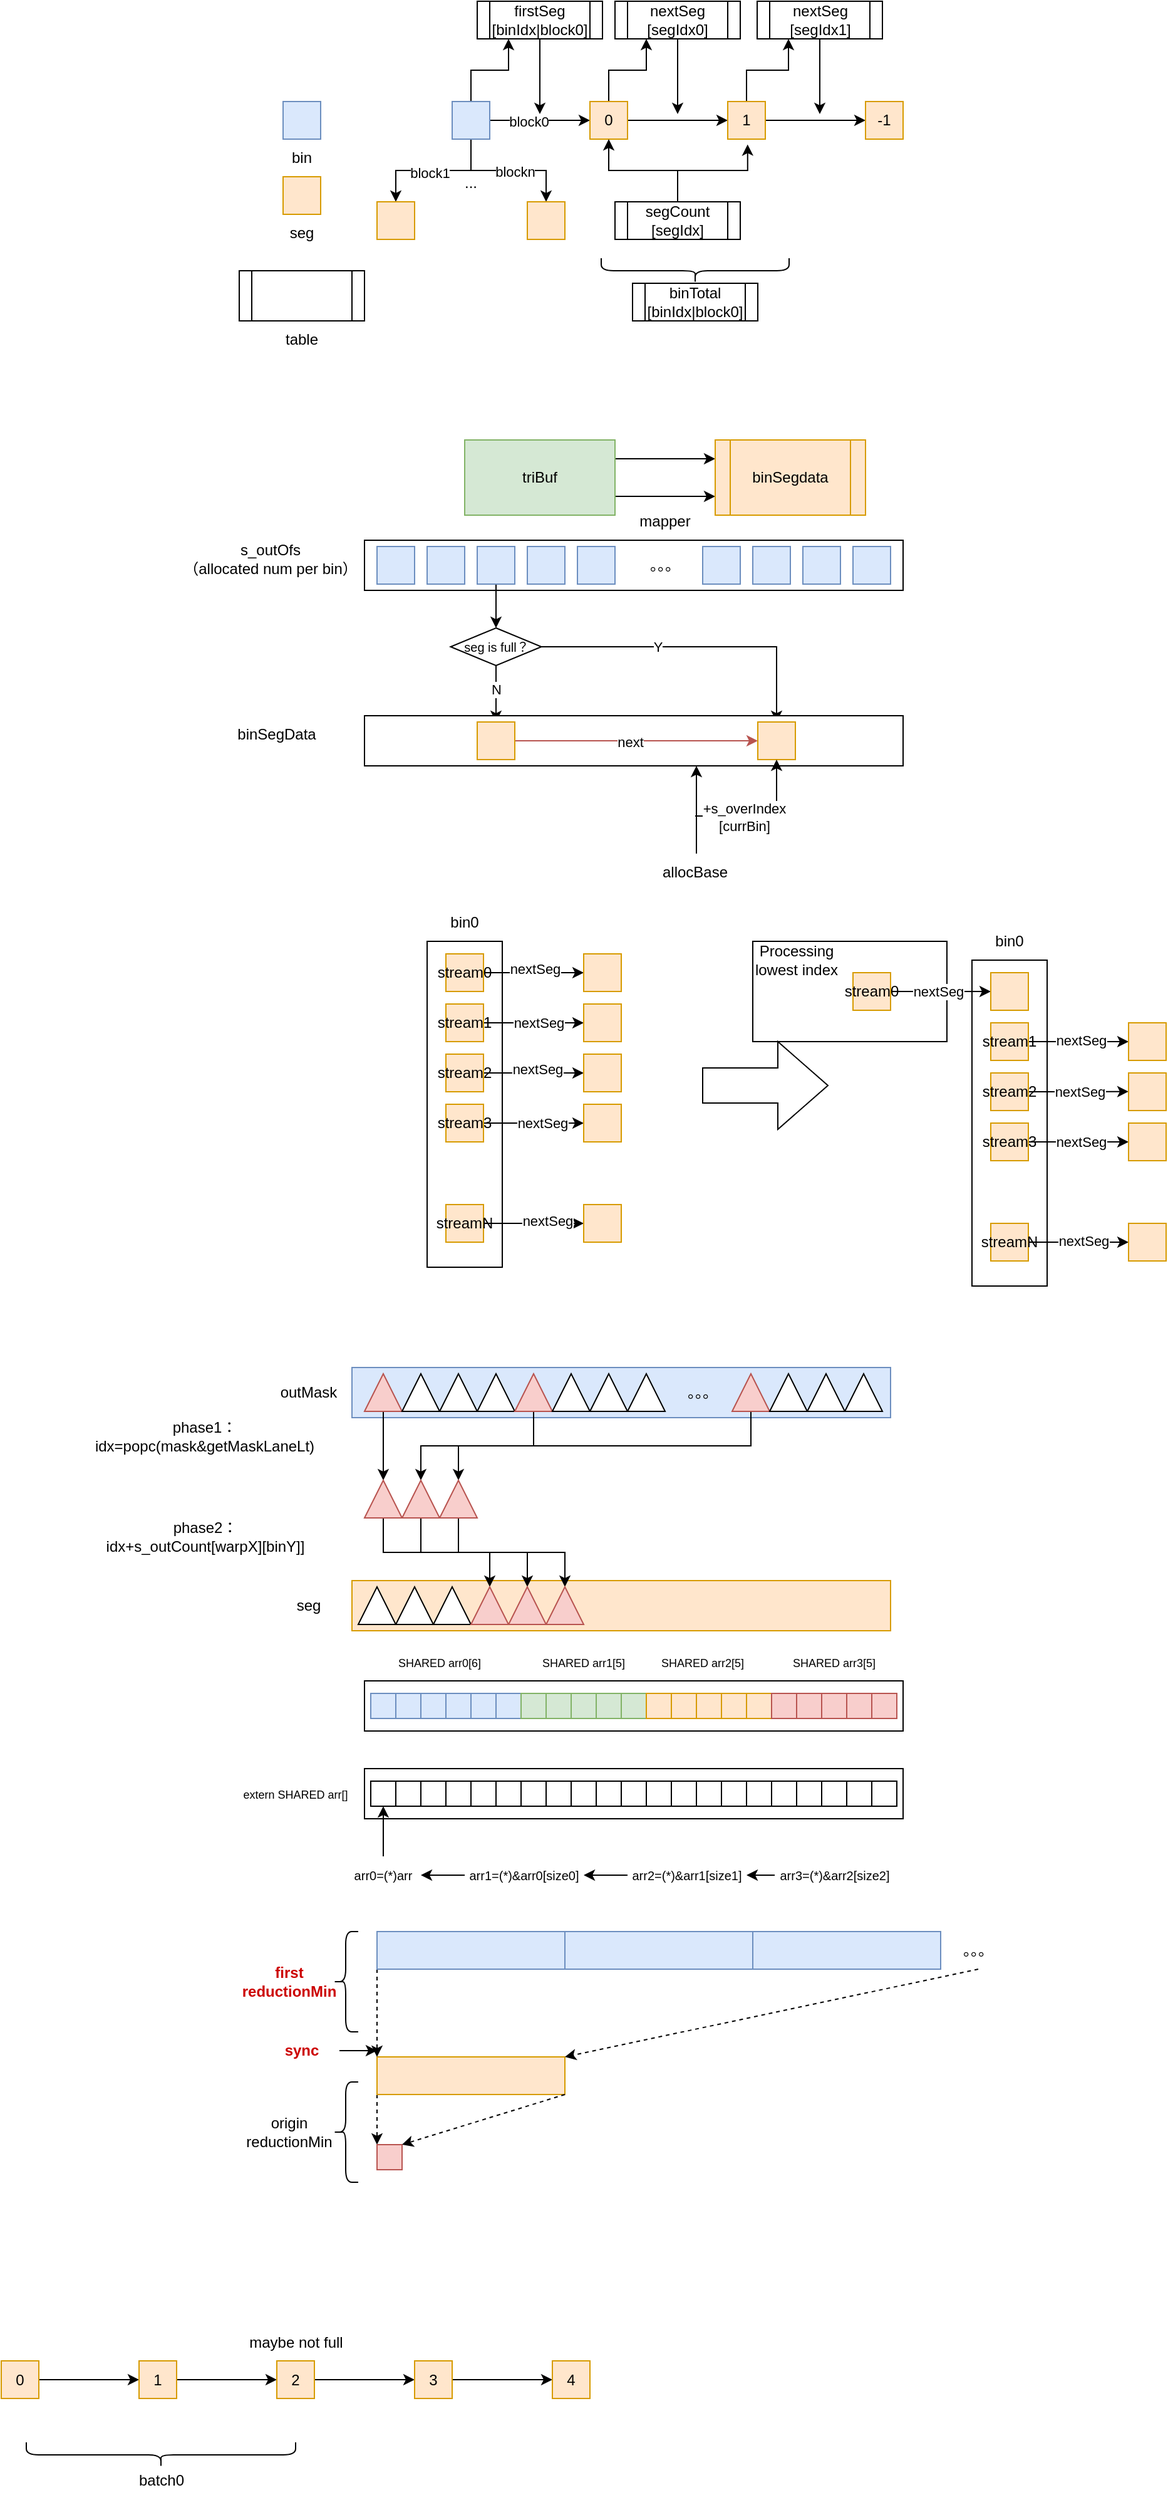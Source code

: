 <mxfile version="24.2.3" type="github">
  <diagram name="第 1 页" id="Jw7tVS_LVLmDtr75cejy">
    <mxGraphModel dx="1548" dy="408" grid="1" gridSize="10" guides="1" tooltips="1" connect="1" arrows="1" fold="1" page="1" pageScale="1" pageWidth="827" pageHeight="1169" math="0" shadow="0">
      <root>
        <mxCell id="0" />
        <mxCell id="1" parent="0" />
        <mxCell id="Td1vDn9h-b1BhkTiUKK3-1" value="" style="rounded=0;whiteSpace=wrap;html=1;fillColor=#ffe6cc;strokeColor=#d79b00;" parent="1" vertex="1">
          <mxGeometry x="90" y="1260" width="430" height="40" as="geometry" />
        </mxCell>
        <mxCell id="SiZdVVhCGkmTTTWQaCTQ-135" value="" style="rounded=0;whiteSpace=wrap;html=1;" parent="1" vertex="1">
          <mxGeometry x="410" y="750" width="155" height="80" as="geometry" />
        </mxCell>
        <mxCell id="SiZdVVhCGkmTTTWQaCTQ-3" value="" style="group" parent="1" vertex="1" connectable="0">
          <mxGeometry x="20" y="80" width="60" height="60" as="geometry" />
        </mxCell>
        <mxCell id="SiZdVVhCGkmTTTWQaCTQ-1" value="" style="rounded=0;whiteSpace=wrap;html=1;fillColor=#dae8fc;strokeColor=#6c8ebf;" parent="SiZdVVhCGkmTTTWQaCTQ-3" vertex="1">
          <mxGeometry x="15" width="30" height="30" as="geometry" />
        </mxCell>
        <mxCell id="SiZdVVhCGkmTTTWQaCTQ-2" value="bin" style="text;html=1;align=center;verticalAlign=middle;whiteSpace=wrap;rounded=0;" parent="SiZdVVhCGkmTTTWQaCTQ-3" vertex="1">
          <mxGeometry y="30" width="60" height="30" as="geometry" />
        </mxCell>
        <mxCell id="SiZdVVhCGkmTTTWQaCTQ-7" value="" style="edgeStyle=orthogonalEdgeStyle;rounded=0;orthogonalLoop=1;jettySize=auto;html=1;" parent="1" source="SiZdVVhCGkmTTTWQaCTQ-4" target="SiZdVVhCGkmTTTWQaCTQ-6" edge="1">
          <mxGeometry relative="1" as="geometry" />
        </mxCell>
        <mxCell id="SiZdVVhCGkmTTTWQaCTQ-15" value="block0" style="edgeLabel;html=1;align=center;verticalAlign=middle;resizable=0;points=[];" parent="SiZdVVhCGkmTTTWQaCTQ-7" vertex="1" connectable="0">
          <mxGeometry x="-0.222" y="-1" relative="1" as="geometry">
            <mxPoint as="offset" />
          </mxGeometry>
        </mxCell>
        <mxCell id="SiZdVVhCGkmTTTWQaCTQ-9" value="" style="edgeStyle=orthogonalEdgeStyle;rounded=0;orthogonalLoop=1;jettySize=auto;html=1;exitX=0.5;exitY=1;exitDx=0;exitDy=0;" parent="1" source="SiZdVVhCGkmTTTWQaCTQ-4" target="SiZdVVhCGkmTTTWQaCTQ-8" edge="1">
          <mxGeometry relative="1" as="geometry" />
        </mxCell>
        <mxCell id="SiZdVVhCGkmTTTWQaCTQ-17" value="block1" style="edgeLabel;html=1;align=center;verticalAlign=middle;resizable=0;points=[];" parent="SiZdVVhCGkmTTTWQaCTQ-9" vertex="1" connectable="0">
          <mxGeometry x="0.055" y="2" relative="1" as="geometry">
            <mxPoint as="offset" />
          </mxGeometry>
        </mxCell>
        <mxCell id="SiZdVVhCGkmTTTWQaCTQ-11" style="edgeStyle=orthogonalEdgeStyle;rounded=0;orthogonalLoop=1;jettySize=auto;html=1;exitX=0.5;exitY=1;exitDx=0;exitDy=0;entryX=0.5;entryY=0;entryDx=0;entryDy=0;" parent="1" source="SiZdVVhCGkmTTTWQaCTQ-4" target="SiZdVVhCGkmTTTWQaCTQ-10" edge="1">
          <mxGeometry relative="1" as="geometry" />
        </mxCell>
        <mxCell id="SiZdVVhCGkmTTTWQaCTQ-16" value="blockn" style="edgeLabel;html=1;align=center;verticalAlign=middle;resizable=0;points=[];" parent="SiZdVVhCGkmTTTWQaCTQ-11" vertex="1" connectable="0">
          <mxGeometry x="0.084" y="-1" relative="1" as="geometry">
            <mxPoint as="offset" />
          </mxGeometry>
        </mxCell>
        <mxCell id="SiZdVVhCGkmTTTWQaCTQ-28" style="edgeStyle=orthogonalEdgeStyle;rounded=0;orthogonalLoop=1;jettySize=auto;html=1;exitX=0.5;exitY=0;exitDx=0;exitDy=0;entryX=0.25;entryY=1;entryDx=0;entryDy=0;" parent="1" source="SiZdVVhCGkmTTTWQaCTQ-4" target="SiZdVVhCGkmTTTWQaCTQ-23" edge="1">
          <mxGeometry relative="1" as="geometry" />
        </mxCell>
        <mxCell id="SiZdVVhCGkmTTTWQaCTQ-4" value="" style="rounded=0;whiteSpace=wrap;html=1;fillColor=#dae8fc;strokeColor=#6c8ebf;" parent="1" vertex="1">
          <mxGeometry x="170" y="80" width="30" height="30" as="geometry" />
        </mxCell>
        <mxCell id="SiZdVVhCGkmTTTWQaCTQ-20" value="" style="edgeStyle=orthogonalEdgeStyle;rounded=0;orthogonalLoop=1;jettySize=auto;html=1;" parent="1" source="SiZdVVhCGkmTTTWQaCTQ-6" target="SiZdVVhCGkmTTTWQaCTQ-19" edge="1">
          <mxGeometry relative="1" as="geometry" />
        </mxCell>
        <mxCell id="SiZdVVhCGkmTTTWQaCTQ-30" style="edgeStyle=orthogonalEdgeStyle;rounded=0;orthogonalLoop=1;jettySize=auto;html=1;exitX=0.5;exitY=0;exitDx=0;exitDy=0;entryX=0.25;entryY=1;entryDx=0;entryDy=0;" parent="1" source="SiZdVVhCGkmTTTWQaCTQ-6" target="SiZdVVhCGkmTTTWQaCTQ-29" edge="1">
          <mxGeometry relative="1" as="geometry" />
        </mxCell>
        <mxCell id="SiZdVVhCGkmTTTWQaCTQ-6" value="0" style="rounded=0;whiteSpace=wrap;html=1;fillColor=#ffe6cc;strokeColor=#d79b00;" parent="1" vertex="1">
          <mxGeometry x="280" y="80" width="30" height="30" as="geometry" />
        </mxCell>
        <mxCell id="SiZdVVhCGkmTTTWQaCTQ-8" value="" style="rounded=0;whiteSpace=wrap;html=1;fillColor=#ffe6cc;strokeColor=#d79b00;" parent="1" vertex="1">
          <mxGeometry x="110" y="160" width="30" height="30" as="geometry" />
        </mxCell>
        <mxCell id="SiZdVVhCGkmTTTWQaCTQ-10" value="" style="rounded=0;whiteSpace=wrap;html=1;fillColor=#ffe6cc;strokeColor=#d79b00;" parent="1" vertex="1">
          <mxGeometry x="230" y="160" width="30" height="30" as="geometry" />
        </mxCell>
        <mxCell id="SiZdVVhCGkmTTTWQaCTQ-13" value="" style="rounded=0;whiteSpace=wrap;html=1;fillColor=#ffe6cc;strokeColor=#d79b00;" parent="1" vertex="1">
          <mxGeometry x="35" y="140" width="30" height="30" as="geometry" />
        </mxCell>
        <mxCell id="SiZdVVhCGkmTTTWQaCTQ-14" value="seg" style="text;html=1;align=center;verticalAlign=middle;whiteSpace=wrap;rounded=0;" parent="1" vertex="1">
          <mxGeometry x="20" y="170" width="60" height="30" as="geometry" />
        </mxCell>
        <mxCell id="SiZdVVhCGkmTTTWQaCTQ-18" value="..." style="text;html=1;align=center;verticalAlign=middle;whiteSpace=wrap;rounded=0;" parent="1" vertex="1">
          <mxGeometry x="155" y="130" width="60" height="30" as="geometry" />
        </mxCell>
        <mxCell id="SiZdVVhCGkmTTTWQaCTQ-22" value="" style="edgeStyle=orthogonalEdgeStyle;rounded=0;orthogonalLoop=1;jettySize=auto;html=1;" parent="1" source="SiZdVVhCGkmTTTWQaCTQ-19" target="SiZdVVhCGkmTTTWQaCTQ-21" edge="1">
          <mxGeometry relative="1" as="geometry" />
        </mxCell>
        <mxCell id="SiZdVVhCGkmTTTWQaCTQ-33" style="edgeStyle=orthogonalEdgeStyle;rounded=0;orthogonalLoop=1;jettySize=auto;html=1;exitX=0.5;exitY=0;exitDx=0;exitDy=0;entryX=0.25;entryY=1;entryDx=0;entryDy=0;" parent="1" source="SiZdVVhCGkmTTTWQaCTQ-19" target="SiZdVVhCGkmTTTWQaCTQ-32" edge="1">
          <mxGeometry relative="1" as="geometry" />
        </mxCell>
        <mxCell id="SiZdVVhCGkmTTTWQaCTQ-19" value="1" style="rounded=0;whiteSpace=wrap;html=1;fillColor=#ffe6cc;strokeColor=#d79b00;" parent="1" vertex="1">
          <mxGeometry x="390" y="80" width="30" height="30" as="geometry" />
        </mxCell>
        <mxCell id="SiZdVVhCGkmTTTWQaCTQ-21" value="-1" style="rounded=0;whiteSpace=wrap;html=1;fillColor=#ffe6cc;strokeColor=#d79b00;" parent="1" vertex="1">
          <mxGeometry x="500" y="80" width="30" height="30" as="geometry" />
        </mxCell>
        <mxCell id="SiZdVVhCGkmTTTWQaCTQ-24" style="edgeStyle=orthogonalEdgeStyle;rounded=0;orthogonalLoop=1;jettySize=auto;html=1;" parent="1" source="SiZdVVhCGkmTTTWQaCTQ-23" edge="1">
          <mxGeometry relative="1" as="geometry">
            <mxPoint x="240" y="90" as="targetPoint" />
          </mxGeometry>
        </mxCell>
        <mxCell id="SiZdVVhCGkmTTTWQaCTQ-23" value="firstSeg&lt;br&gt;[binIdx|block0]" style="shape=process;whiteSpace=wrap;html=1;backgroundOutline=1;" parent="1" vertex="1">
          <mxGeometry x="190" width="100" height="30" as="geometry" />
        </mxCell>
        <mxCell id="SiZdVVhCGkmTTTWQaCTQ-31" style="edgeStyle=orthogonalEdgeStyle;rounded=0;orthogonalLoop=1;jettySize=auto;html=1;exitX=0.5;exitY=1;exitDx=0;exitDy=0;" parent="1" source="SiZdVVhCGkmTTTWQaCTQ-29" edge="1">
          <mxGeometry relative="1" as="geometry">
            <mxPoint x="350" y="90" as="targetPoint" />
          </mxGeometry>
        </mxCell>
        <mxCell id="SiZdVVhCGkmTTTWQaCTQ-29" value="nextSeg&lt;br&gt;[segIdx0]" style="shape=process;whiteSpace=wrap;html=1;backgroundOutline=1;" parent="1" vertex="1">
          <mxGeometry x="300" width="100" height="30" as="geometry" />
        </mxCell>
        <mxCell id="SiZdVVhCGkmTTTWQaCTQ-34" style="edgeStyle=orthogonalEdgeStyle;rounded=0;orthogonalLoop=1;jettySize=auto;html=1;" parent="1" source="SiZdVVhCGkmTTTWQaCTQ-32" edge="1">
          <mxGeometry relative="1" as="geometry">
            <mxPoint x="463.5" y="90" as="targetPoint" />
          </mxGeometry>
        </mxCell>
        <mxCell id="SiZdVVhCGkmTTTWQaCTQ-32" value="nextSeg&lt;br&gt;[segIdx1]" style="shape=process;whiteSpace=wrap;html=1;backgroundOutline=1;" parent="1" vertex="1">
          <mxGeometry x="413.5" width="100" height="30" as="geometry" />
        </mxCell>
        <mxCell id="SiZdVVhCGkmTTTWQaCTQ-36" style="edgeStyle=orthogonalEdgeStyle;rounded=0;orthogonalLoop=1;jettySize=auto;html=1;entryX=0.5;entryY=1;entryDx=0;entryDy=0;" parent="1" source="SiZdVVhCGkmTTTWQaCTQ-35" target="SiZdVVhCGkmTTTWQaCTQ-6" edge="1">
          <mxGeometry relative="1" as="geometry" />
        </mxCell>
        <mxCell id="SiZdVVhCGkmTTTWQaCTQ-35" value="segCount&lt;br&gt;[segIdx]" style="shape=process;whiteSpace=wrap;html=1;backgroundOutline=1;" parent="1" vertex="1">
          <mxGeometry x="300" y="160" width="100" height="30" as="geometry" />
        </mxCell>
        <mxCell id="SiZdVVhCGkmTTTWQaCTQ-37" style="edgeStyle=orthogonalEdgeStyle;rounded=0;orthogonalLoop=1;jettySize=auto;html=1;exitX=0.5;exitY=0;exitDx=0;exitDy=0;entryX=0.529;entryY=1.14;entryDx=0;entryDy=0;entryPerimeter=0;" parent="1" source="SiZdVVhCGkmTTTWQaCTQ-35" target="SiZdVVhCGkmTTTWQaCTQ-19" edge="1">
          <mxGeometry relative="1" as="geometry" />
        </mxCell>
        <mxCell id="SiZdVVhCGkmTTTWQaCTQ-41" value="binTotal&lt;br&gt;[binIdx|block0]" style="shape=process;whiteSpace=wrap;html=1;backgroundOutline=1;" parent="1" vertex="1">
          <mxGeometry x="314" y="225" width="100" height="30" as="geometry" />
        </mxCell>
        <mxCell id="SiZdVVhCGkmTTTWQaCTQ-42" value="" style="shape=curlyBracket;whiteSpace=wrap;html=1;rounded=1;flipH=1;labelPosition=right;verticalLabelPosition=middle;align=left;verticalAlign=middle;rotation=90;" parent="1" vertex="1">
          <mxGeometry x="354" y="140" width="20" height="150" as="geometry" />
        </mxCell>
        <mxCell id="SiZdVVhCGkmTTTWQaCTQ-45" style="edgeStyle=orthogonalEdgeStyle;rounded=0;orthogonalLoop=1;jettySize=auto;html=1;exitX=1;exitY=0.25;exitDx=0;exitDy=0;entryX=0;entryY=0.25;entryDx=0;entryDy=0;" parent="1" source="SiZdVVhCGkmTTTWQaCTQ-43" edge="1">
          <mxGeometry relative="1" as="geometry">
            <mxPoint x="380" y="365" as="targetPoint" />
          </mxGeometry>
        </mxCell>
        <mxCell id="SiZdVVhCGkmTTTWQaCTQ-46" style="edgeStyle=orthogonalEdgeStyle;rounded=0;orthogonalLoop=1;jettySize=auto;html=1;exitX=1;exitY=0.75;exitDx=0;exitDy=0;" parent="1" source="SiZdVVhCGkmTTTWQaCTQ-43" edge="1">
          <mxGeometry relative="1" as="geometry">
            <mxPoint x="380" y="395" as="targetPoint" />
          </mxGeometry>
        </mxCell>
        <mxCell id="SiZdVVhCGkmTTTWQaCTQ-43" value="triBuf" style="rounded=0;whiteSpace=wrap;html=1;fillColor=#d5e8d4;strokeColor=#82b366;" parent="1" vertex="1">
          <mxGeometry x="180" y="350" width="120" height="60" as="geometry" />
        </mxCell>
        <mxCell id="SiZdVVhCGkmTTTWQaCTQ-47" value="mapper" style="text;html=1;align=center;verticalAlign=middle;whiteSpace=wrap;rounded=0;" parent="1" vertex="1">
          <mxGeometry x="310" y="400" width="60" height="30" as="geometry" />
        </mxCell>
        <mxCell id="SiZdVVhCGkmTTTWQaCTQ-48" value="binSegdata" style="shape=process;whiteSpace=wrap;html=1;backgroundOutline=1;fillColor=#ffe6cc;strokeColor=#d79b00;" parent="1" vertex="1">
          <mxGeometry x="380" y="350" width="120" height="60" as="geometry" />
        </mxCell>
        <mxCell id="SiZdVVhCGkmTTTWQaCTQ-49" value="" style="shape=process;whiteSpace=wrap;html=1;backgroundOutline=1;" parent="1" vertex="1">
          <mxGeometry y="215" width="100" height="40" as="geometry" />
        </mxCell>
        <mxCell id="SiZdVVhCGkmTTTWQaCTQ-50" value="table" style="text;html=1;align=center;verticalAlign=middle;whiteSpace=wrap;rounded=0;" parent="1" vertex="1">
          <mxGeometry x="20" y="255" width="60" height="30" as="geometry" />
        </mxCell>
        <mxCell id="SiZdVVhCGkmTTTWQaCTQ-51" value="" style="rounded=0;whiteSpace=wrap;html=1;fillColor=#dae8fc;strokeColor=#6c8ebf;" parent="1" vertex="1">
          <mxGeometry x="90" y="1090" width="430" height="40" as="geometry" />
        </mxCell>
        <mxCell id="Td1vDn9h-b1BhkTiUKK3-6" style="edgeStyle=orthogonalEdgeStyle;rounded=0;orthogonalLoop=1;jettySize=auto;html=1;exitX=0;exitY=0.5;exitDx=0;exitDy=0;entryX=1;entryY=0.5;entryDx=0;entryDy=0;" parent="1" source="SiZdVVhCGkmTTTWQaCTQ-52" target="Td1vDn9h-b1BhkTiUKK3-2" edge="1">
          <mxGeometry relative="1" as="geometry" />
        </mxCell>
        <mxCell id="SiZdVVhCGkmTTTWQaCTQ-52" value="" style="triangle;whiteSpace=wrap;html=1;rotation=-90;fillColor=#f8cecc;strokeColor=#b85450;" parent="1" vertex="1">
          <mxGeometry x="100" y="1095" width="30" height="30" as="geometry" />
        </mxCell>
        <mxCell id="SiZdVVhCGkmTTTWQaCTQ-53" value="" style="triangle;whiteSpace=wrap;html=1;rotation=-90;" parent="1" vertex="1">
          <mxGeometry x="130" y="1095" width="30" height="30" as="geometry" />
        </mxCell>
        <mxCell id="SiZdVVhCGkmTTTWQaCTQ-54" value="" style="triangle;whiteSpace=wrap;html=1;rotation=-90;" parent="1" vertex="1">
          <mxGeometry x="160" y="1095" width="30" height="30" as="geometry" />
        </mxCell>
        <mxCell id="SiZdVVhCGkmTTTWQaCTQ-55" value="" style="triangle;whiteSpace=wrap;html=1;rotation=-90;" parent="1" vertex="1">
          <mxGeometry x="190" y="1095" width="30" height="30" as="geometry" />
        </mxCell>
        <mxCell id="Td1vDn9h-b1BhkTiUKK3-7" style="edgeStyle=orthogonalEdgeStyle;rounded=0;orthogonalLoop=1;jettySize=auto;html=1;exitX=0;exitY=0.5;exitDx=0;exitDy=0;entryX=1;entryY=0.5;entryDx=0;entryDy=0;" parent="1" source="SiZdVVhCGkmTTTWQaCTQ-56" target="Td1vDn9h-b1BhkTiUKK3-3" edge="1">
          <mxGeometry relative="1" as="geometry" />
        </mxCell>
        <mxCell id="SiZdVVhCGkmTTTWQaCTQ-56" value="" style="triangle;whiteSpace=wrap;html=1;rotation=-90;fillColor=#f8cecc;strokeColor=#b85450;" parent="1" vertex="1">
          <mxGeometry x="220" y="1095" width="30" height="30" as="geometry" />
        </mxCell>
        <mxCell id="SiZdVVhCGkmTTTWQaCTQ-57" value="" style="triangle;whiteSpace=wrap;html=1;rotation=-90;" parent="1" vertex="1">
          <mxGeometry x="250" y="1095" width="30" height="30" as="geometry" />
        </mxCell>
        <mxCell id="SiZdVVhCGkmTTTWQaCTQ-58" value="" style="triangle;whiteSpace=wrap;html=1;rotation=-90;" parent="1" vertex="1">
          <mxGeometry x="280" y="1095" width="30" height="30" as="geometry" />
        </mxCell>
        <mxCell id="SiZdVVhCGkmTTTWQaCTQ-59" value="" style="triangle;whiteSpace=wrap;html=1;rotation=-90;" parent="1" vertex="1">
          <mxGeometry x="310" y="1095" width="30" height="30" as="geometry" />
        </mxCell>
        <mxCell id="Td1vDn9h-b1BhkTiUKK3-8" style="edgeStyle=orthogonalEdgeStyle;rounded=0;orthogonalLoop=1;jettySize=auto;html=1;exitX=0;exitY=0.5;exitDx=0;exitDy=0;entryX=1;entryY=0.5;entryDx=0;entryDy=0;" parent="1" source="SiZdVVhCGkmTTTWQaCTQ-60" target="Td1vDn9h-b1BhkTiUKK3-4" edge="1">
          <mxGeometry relative="1" as="geometry" />
        </mxCell>
        <mxCell id="SiZdVVhCGkmTTTWQaCTQ-60" value="" style="triangle;whiteSpace=wrap;html=1;rotation=-90;fillColor=#f8cecc;strokeColor=#b85450;" parent="1" vertex="1">
          <mxGeometry x="393.5" y="1095" width="30" height="30" as="geometry" />
        </mxCell>
        <mxCell id="SiZdVVhCGkmTTTWQaCTQ-61" value="" style="triangle;whiteSpace=wrap;html=1;rotation=-90;" parent="1" vertex="1">
          <mxGeometry x="423.5" y="1095" width="30" height="30" as="geometry" />
        </mxCell>
        <mxCell id="SiZdVVhCGkmTTTWQaCTQ-62" value="" style="triangle;whiteSpace=wrap;html=1;rotation=-90;" parent="1" vertex="1">
          <mxGeometry x="453.5" y="1095" width="30" height="30" as="geometry" />
        </mxCell>
        <mxCell id="SiZdVVhCGkmTTTWQaCTQ-63" value="" style="triangle;whiteSpace=wrap;html=1;rotation=-90;" parent="1" vertex="1">
          <mxGeometry x="483.5" y="1095" width="30" height="30" as="geometry" />
        </mxCell>
        <mxCell id="SiZdVVhCGkmTTTWQaCTQ-64" value="。。。" style="text;html=1;align=center;verticalAlign=middle;whiteSpace=wrap;rounded=0;" parent="1" vertex="1">
          <mxGeometry x="340" y="1095" width="60" height="30" as="geometry" />
        </mxCell>
        <mxCell id="SiZdVVhCGkmTTTWQaCTQ-65" value="" style="rounded=0;whiteSpace=wrap;html=1;" parent="1" vertex="1">
          <mxGeometry x="100" y="430" width="430" height="40" as="geometry" />
        </mxCell>
        <mxCell id="SiZdVVhCGkmTTTWQaCTQ-66" value="" style="rounded=0;whiteSpace=wrap;html=1;fillColor=#dae8fc;strokeColor=#6c8ebf;" parent="1" vertex="1">
          <mxGeometry x="110" y="435" width="30" height="30" as="geometry" />
        </mxCell>
        <mxCell id="SiZdVVhCGkmTTTWQaCTQ-67" value="" style="rounded=0;whiteSpace=wrap;html=1;fillColor=#dae8fc;strokeColor=#6c8ebf;" parent="1" vertex="1">
          <mxGeometry x="150" y="435" width="30" height="30" as="geometry" />
        </mxCell>
        <mxCell id="SiZdVVhCGkmTTTWQaCTQ-83" style="edgeStyle=orthogonalEdgeStyle;rounded=0;orthogonalLoop=1;jettySize=auto;html=1;entryX=0.5;entryY=0;entryDx=0;entryDy=0;exitX=0.5;exitY=1;exitDx=0;exitDy=0;" parent="1" source="R5N-1rfQgkzcWvqKPdfu-1" target="SiZdVVhCGkmTTTWQaCTQ-81" edge="1">
          <mxGeometry relative="1" as="geometry">
            <mxPoint x="190" y="520" as="sourcePoint" />
          </mxGeometry>
        </mxCell>
        <mxCell id="SiZdVVhCGkmTTTWQaCTQ-85" value="N" style="edgeLabel;html=1;align=center;verticalAlign=middle;resizable=0;points=[];" parent="SiZdVVhCGkmTTTWQaCTQ-83" vertex="1" connectable="0">
          <mxGeometry x="-0.159" y="-2" relative="1" as="geometry">
            <mxPoint x="2" as="offset" />
          </mxGeometry>
        </mxCell>
        <mxCell id="SiZdVVhCGkmTTTWQaCTQ-84" style="edgeStyle=orthogonalEdgeStyle;rounded=0;orthogonalLoop=1;jettySize=auto;html=1;entryX=0.5;entryY=0;entryDx=0;entryDy=0;exitX=1;exitY=0.5;exitDx=0;exitDy=0;" parent="1" source="R5N-1rfQgkzcWvqKPdfu-1" target="SiZdVVhCGkmTTTWQaCTQ-82" edge="1">
          <mxGeometry relative="1" as="geometry">
            <mxPoint x="240" y="520" as="sourcePoint" />
          </mxGeometry>
        </mxCell>
        <mxCell id="SiZdVVhCGkmTTTWQaCTQ-86" value="Y" style="edgeLabel;html=1;align=center;verticalAlign=middle;resizable=0;points=[];" parent="SiZdVVhCGkmTTTWQaCTQ-84" vertex="1" connectable="0">
          <mxGeometry x="-0.252" relative="1" as="geometry">
            <mxPoint as="offset" />
          </mxGeometry>
        </mxCell>
        <mxCell id="R5N-1rfQgkzcWvqKPdfu-4" style="edgeStyle=orthogonalEdgeStyle;rounded=0;orthogonalLoop=1;jettySize=auto;html=1;exitX=0.5;exitY=1;exitDx=0;exitDy=0;entryX=0.5;entryY=0;entryDx=0;entryDy=0;" edge="1" parent="1" source="SiZdVVhCGkmTTTWQaCTQ-68" target="R5N-1rfQgkzcWvqKPdfu-1">
          <mxGeometry relative="1" as="geometry" />
        </mxCell>
        <mxCell id="SiZdVVhCGkmTTTWQaCTQ-68" value="" style="rounded=0;whiteSpace=wrap;html=1;fillColor=#dae8fc;strokeColor=#6c8ebf;" parent="1" vertex="1">
          <mxGeometry x="190" y="435" width="30" height="30" as="geometry" />
        </mxCell>
        <mxCell id="SiZdVVhCGkmTTTWQaCTQ-69" value="" style="rounded=0;whiteSpace=wrap;html=1;fillColor=#dae8fc;strokeColor=#6c8ebf;" parent="1" vertex="1">
          <mxGeometry x="230" y="435" width="30" height="30" as="geometry" />
        </mxCell>
        <mxCell id="SiZdVVhCGkmTTTWQaCTQ-70" value="" style="rounded=0;whiteSpace=wrap;html=1;fillColor=#dae8fc;strokeColor=#6c8ebf;" parent="1" vertex="1">
          <mxGeometry x="270" y="435" width="30" height="30" as="geometry" />
        </mxCell>
        <mxCell id="SiZdVVhCGkmTTTWQaCTQ-71" value="。。。" style="text;html=1;align=center;verticalAlign=middle;whiteSpace=wrap;rounded=0;" parent="1" vertex="1">
          <mxGeometry x="310" y="435" width="60" height="30" as="geometry" />
        </mxCell>
        <mxCell id="SiZdVVhCGkmTTTWQaCTQ-75" value="" style="rounded=0;whiteSpace=wrap;html=1;fillColor=#dae8fc;strokeColor=#6c8ebf;" parent="1" vertex="1">
          <mxGeometry x="370" y="435" width="30" height="30" as="geometry" />
        </mxCell>
        <mxCell id="SiZdVVhCGkmTTTWQaCTQ-76" value="" style="rounded=0;whiteSpace=wrap;html=1;fillColor=#dae8fc;strokeColor=#6c8ebf;" parent="1" vertex="1">
          <mxGeometry x="410" y="435" width="30" height="30" as="geometry" />
        </mxCell>
        <mxCell id="SiZdVVhCGkmTTTWQaCTQ-77" value="" style="rounded=0;whiteSpace=wrap;html=1;fillColor=#dae8fc;strokeColor=#6c8ebf;" parent="1" vertex="1">
          <mxGeometry x="450" y="435" width="30" height="30" as="geometry" />
        </mxCell>
        <mxCell id="SiZdVVhCGkmTTTWQaCTQ-78" value="" style="rounded=0;whiteSpace=wrap;html=1;fillColor=#dae8fc;strokeColor=#6c8ebf;" parent="1" vertex="1">
          <mxGeometry x="490" y="435" width="30" height="30" as="geometry" />
        </mxCell>
        <mxCell id="SiZdVVhCGkmTTTWQaCTQ-80" value="" style="rounded=0;whiteSpace=wrap;html=1;" parent="1" vertex="1">
          <mxGeometry x="100" y="570" width="430" height="40" as="geometry" />
        </mxCell>
        <mxCell id="SiZdVVhCGkmTTTWQaCTQ-160" style="edgeStyle=orthogonalEdgeStyle;rounded=0;orthogonalLoop=1;jettySize=auto;html=1;exitX=1;exitY=0.5;exitDx=0;exitDy=0;fillColor=#f8cecc;strokeColor=#b85450;" parent="1" source="SiZdVVhCGkmTTTWQaCTQ-81" target="SiZdVVhCGkmTTTWQaCTQ-82" edge="1">
          <mxGeometry relative="1" as="geometry" />
        </mxCell>
        <mxCell id="SiZdVVhCGkmTTTWQaCTQ-161" value="next" style="edgeLabel;html=1;align=center;verticalAlign=middle;resizable=0;points=[];" parent="SiZdVVhCGkmTTTWQaCTQ-160" vertex="1" connectable="0">
          <mxGeometry x="-0.051" y="-1" relative="1" as="geometry">
            <mxPoint as="offset" />
          </mxGeometry>
        </mxCell>
        <mxCell id="SiZdVVhCGkmTTTWQaCTQ-81" value="" style="rounded=0;whiteSpace=wrap;html=1;fillColor=#ffe6cc;strokeColor=#d79b00;" parent="1" vertex="1">
          <mxGeometry x="190" y="575" width="30" height="30" as="geometry" />
        </mxCell>
        <mxCell id="SiZdVVhCGkmTTTWQaCTQ-82" value="" style="rounded=0;whiteSpace=wrap;html=1;fillColor=#ffe6cc;strokeColor=#d79b00;" parent="1" vertex="1">
          <mxGeometry x="414" y="575" width="30" height="30" as="geometry" />
        </mxCell>
        <mxCell id="SiZdVVhCGkmTTTWQaCTQ-87" value="" style="endArrow=classic;html=1;rounded=0;" parent="1" edge="1">
          <mxGeometry width="50" height="50" relative="1" as="geometry">
            <mxPoint x="365" y="680" as="sourcePoint" />
            <mxPoint x="365" y="610" as="targetPoint" />
          </mxGeometry>
        </mxCell>
        <mxCell id="SiZdVVhCGkmTTTWQaCTQ-90" style="edgeStyle=orthogonalEdgeStyle;rounded=0;orthogonalLoop=1;jettySize=auto;html=1;" parent="1" target="SiZdVVhCGkmTTTWQaCTQ-82" edge="1">
          <mxGeometry relative="1" as="geometry">
            <mxPoint x="364" y="650" as="sourcePoint" />
          </mxGeometry>
        </mxCell>
        <mxCell id="SiZdVVhCGkmTTTWQaCTQ-91" value="+s_overIndex&lt;br&gt;[currBin]" style="edgeLabel;html=1;align=center;verticalAlign=middle;resizable=0;points=[];" parent="SiZdVVhCGkmTTTWQaCTQ-90" vertex="1" connectable="0">
          <mxGeometry x="-0.29" relative="1" as="geometry">
            <mxPoint as="offset" />
          </mxGeometry>
        </mxCell>
        <mxCell id="SiZdVVhCGkmTTTWQaCTQ-88" value="allocBase" style="text;html=1;align=center;verticalAlign=middle;whiteSpace=wrap;rounded=0;" parent="1" vertex="1">
          <mxGeometry x="334" y="680" width="60" height="30" as="geometry" />
        </mxCell>
        <mxCell id="SiZdVVhCGkmTTTWQaCTQ-92" value="binSegData" style="text;html=1;align=center;verticalAlign=middle;whiteSpace=wrap;rounded=0;" parent="1" vertex="1">
          <mxGeometry y="570" width="60" height="30" as="geometry" />
        </mxCell>
        <mxCell id="SiZdVVhCGkmTTTWQaCTQ-93" value="s_outOfs&lt;div&gt;（allocated num per bin）&lt;/div&gt;" style="text;html=1;align=center;verticalAlign=middle;whiteSpace=wrap;rounded=0;" parent="1" vertex="1">
          <mxGeometry x="-50" y="430" width="150" height="30" as="geometry" />
        </mxCell>
        <mxCell id="SiZdVVhCGkmTTTWQaCTQ-94" value="" style="rounded=0;whiteSpace=wrap;html=1;" parent="1" vertex="1">
          <mxGeometry x="150" y="750" width="60" height="260" as="geometry" />
        </mxCell>
        <mxCell id="SiZdVVhCGkmTTTWQaCTQ-95" value="bin0" style="text;html=1;align=center;verticalAlign=middle;whiteSpace=wrap;rounded=0;" parent="1" vertex="1">
          <mxGeometry x="150" y="720" width="60" height="30" as="geometry" />
        </mxCell>
        <mxCell id="SiZdVVhCGkmTTTWQaCTQ-104" value="" style="edgeStyle=orthogonalEdgeStyle;rounded=0;orthogonalLoop=1;jettySize=auto;html=1;" parent="1" source="SiZdVVhCGkmTTTWQaCTQ-96" target="SiZdVVhCGkmTTTWQaCTQ-103" edge="1">
          <mxGeometry relative="1" as="geometry" />
        </mxCell>
        <mxCell id="SiZdVVhCGkmTTTWQaCTQ-164" value="nextSeg" style="edgeLabel;html=1;align=center;verticalAlign=middle;resizable=0;points=[];" parent="SiZdVVhCGkmTTTWQaCTQ-104" vertex="1" connectable="0">
          <mxGeometry x="0.014" y="3" relative="1" as="geometry">
            <mxPoint as="offset" />
          </mxGeometry>
        </mxCell>
        <mxCell id="SiZdVVhCGkmTTTWQaCTQ-96" value="stream0" style="rounded=0;whiteSpace=wrap;html=1;fillColor=#ffe6cc;strokeColor=#d79b00;" parent="1" vertex="1">
          <mxGeometry x="165" y="760" width="30" height="30" as="geometry" />
        </mxCell>
        <mxCell id="SiZdVVhCGkmTTTWQaCTQ-109" style="edgeStyle=orthogonalEdgeStyle;rounded=0;orthogonalLoop=1;jettySize=auto;html=1;" parent="1" source="SiZdVVhCGkmTTTWQaCTQ-97" target="SiZdVVhCGkmTTTWQaCTQ-108" edge="1">
          <mxGeometry relative="1" as="geometry" />
        </mxCell>
        <mxCell id="SiZdVVhCGkmTTTWQaCTQ-165" value="nextSeg" style="edgeLabel;html=1;align=center;verticalAlign=middle;resizable=0;points=[];" parent="SiZdVVhCGkmTTTWQaCTQ-109" vertex="1" connectable="0">
          <mxGeometry x="0.1" relative="1" as="geometry">
            <mxPoint as="offset" />
          </mxGeometry>
        </mxCell>
        <mxCell id="SiZdVVhCGkmTTTWQaCTQ-97" value="stream1" style="rounded=0;whiteSpace=wrap;html=1;fillColor=#ffe6cc;strokeColor=#d79b00;" parent="1" vertex="1">
          <mxGeometry x="165" y="800" width="30" height="30" as="geometry" />
        </mxCell>
        <mxCell id="SiZdVVhCGkmTTTWQaCTQ-110" style="edgeStyle=orthogonalEdgeStyle;rounded=0;orthogonalLoop=1;jettySize=auto;html=1;exitX=1;exitY=0.5;exitDx=0;exitDy=0;entryX=0;entryY=0.5;entryDx=0;entryDy=0;" parent="1" source="SiZdVVhCGkmTTTWQaCTQ-98" target="SiZdVVhCGkmTTTWQaCTQ-111" edge="1">
          <mxGeometry relative="1" as="geometry">
            <mxPoint x="270" y="855" as="targetPoint" />
          </mxGeometry>
        </mxCell>
        <mxCell id="SiZdVVhCGkmTTTWQaCTQ-166" value="nextSeg" style="edgeLabel;html=1;align=center;verticalAlign=middle;resizable=0;points=[];" parent="SiZdVVhCGkmTTTWQaCTQ-110" vertex="1" connectable="0">
          <mxGeometry x="0.071" y="3" relative="1" as="geometry">
            <mxPoint as="offset" />
          </mxGeometry>
        </mxCell>
        <mxCell id="SiZdVVhCGkmTTTWQaCTQ-98" value="stream2" style="rounded=0;whiteSpace=wrap;html=1;fillColor=#ffe6cc;strokeColor=#d79b00;" parent="1" vertex="1">
          <mxGeometry x="165" y="840" width="30" height="30" as="geometry" />
        </mxCell>
        <mxCell id="SiZdVVhCGkmTTTWQaCTQ-113" style="edgeStyle=orthogonalEdgeStyle;rounded=0;orthogonalLoop=1;jettySize=auto;html=1;" parent="1" source="SiZdVVhCGkmTTTWQaCTQ-99" target="SiZdVVhCGkmTTTWQaCTQ-112" edge="1">
          <mxGeometry relative="1" as="geometry" />
        </mxCell>
        <mxCell id="SiZdVVhCGkmTTTWQaCTQ-167" value="nextSeg" style="edgeLabel;html=1;align=center;verticalAlign=middle;resizable=0;points=[];" parent="SiZdVVhCGkmTTTWQaCTQ-113" vertex="1" connectable="0">
          <mxGeometry x="0.157" relative="1" as="geometry">
            <mxPoint as="offset" />
          </mxGeometry>
        </mxCell>
        <mxCell id="SiZdVVhCGkmTTTWQaCTQ-99" value="stream3" style="rounded=0;whiteSpace=wrap;html=1;fillColor=#ffe6cc;strokeColor=#d79b00;" parent="1" vertex="1">
          <mxGeometry x="165" y="880" width="30" height="30" as="geometry" />
        </mxCell>
        <mxCell id="SiZdVVhCGkmTTTWQaCTQ-115" value="" style="edgeStyle=orthogonalEdgeStyle;rounded=0;orthogonalLoop=1;jettySize=auto;html=1;" parent="1" source="SiZdVVhCGkmTTTWQaCTQ-100" target="SiZdVVhCGkmTTTWQaCTQ-114" edge="1">
          <mxGeometry relative="1" as="geometry" />
        </mxCell>
        <mxCell id="SiZdVVhCGkmTTTWQaCTQ-168" value="nextSeg" style="edgeLabel;html=1;align=center;verticalAlign=middle;resizable=0;points=[];" parent="SiZdVVhCGkmTTTWQaCTQ-115" vertex="1" connectable="0">
          <mxGeometry x="0.257" y="2" relative="1" as="geometry">
            <mxPoint as="offset" />
          </mxGeometry>
        </mxCell>
        <mxCell id="SiZdVVhCGkmTTTWQaCTQ-100" value="streamN" style="rounded=0;whiteSpace=wrap;html=1;fillColor=#ffe6cc;strokeColor=#d79b00;" parent="1" vertex="1">
          <mxGeometry x="165" y="960" width="30" height="30" as="geometry" />
        </mxCell>
        <mxCell id="SiZdVVhCGkmTTTWQaCTQ-103" value="" style="rounded=0;whiteSpace=wrap;html=1;fillColor=#ffe6cc;strokeColor=#d79b00;" parent="1" vertex="1">
          <mxGeometry x="275" y="760" width="30" height="30" as="geometry" />
        </mxCell>
        <mxCell id="SiZdVVhCGkmTTTWQaCTQ-108" value="" style="rounded=0;whiteSpace=wrap;html=1;fillColor=#ffe6cc;strokeColor=#d79b00;" parent="1" vertex="1">
          <mxGeometry x="275" y="800" width="30" height="30" as="geometry" />
        </mxCell>
        <mxCell id="SiZdVVhCGkmTTTWQaCTQ-111" value="" style="rounded=0;whiteSpace=wrap;html=1;fillColor=#ffe6cc;strokeColor=#d79b00;" parent="1" vertex="1">
          <mxGeometry x="275" y="840" width="30" height="30" as="geometry" />
        </mxCell>
        <mxCell id="SiZdVVhCGkmTTTWQaCTQ-112" value="" style="rounded=0;whiteSpace=wrap;html=1;fillColor=#ffe6cc;strokeColor=#d79b00;" parent="1" vertex="1">
          <mxGeometry x="275" y="880" width="30" height="30" as="geometry" />
        </mxCell>
        <mxCell id="SiZdVVhCGkmTTTWQaCTQ-114" value="" style="rounded=0;whiteSpace=wrap;html=1;fillColor=#ffe6cc;strokeColor=#d79b00;" parent="1" vertex="1">
          <mxGeometry x="275" y="960" width="30" height="30" as="geometry" />
        </mxCell>
        <mxCell id="SiZdVVhCGkmTTTWQaCTQ-116" value="" style="html=1;shadow=0;dashed=0;align=center;verticalAlign=middle;shape=mxgraph.arrows2.arrow;dy=0.6;dx=40;notch=0;" parent="1" vertex="1">
          <mxGeometry x="370" y="830" width="100" height="70" as="geometry" />
        </mxCell>
        <mxCell id="SiZdVVhCGkmTTTWQaCTQ-117" value="" style="rounded=0;whiteSpace=wrap;html=1;" parent="1" vertex="1">
          <mxGeometry x="585" y="765" width="60" height="260" as="geometry" />
        </mxCell>
        <mxCell id="SiZdVVhCGkmTTTWQaCTQ-118" value="bin0" style="text;html=1;align=center;verticalAlign=middle;whiteSpace=wrap;rounded=0;" parent="1" vertex="1">
          <mxGeometry x="585" y="735" width="60" height="30" as="geometry" />
        </mxCell>
        <mxCell id="SiZdVVhCGkmTTTWQaCTQ-119" value="" style="edgeStyle=orthogonalEdgeStyle;rounded=0;orthogonalLoop=1;jettySize=auto;html=1;" parent="1" source="SiZdVVhCGkmTTTWQaCTQ-120" target="SiZdVVhCGkmTTTWQaCTQ-129" edge="1">
          <mxGeometry relative="1" as="geometry" />
        </mxCell>
        <mxCell id="SiZdVVhCGkmTTTWQaCTQ-170" value="nextSeg" style="edgeLabel;html=1;align=center;verticalAlign=middle;resizable=0;points=[];" parent="SiZdVVhCGkmTTTWQaCTQ-119" vertex="1" connectable="0">
          <mxGeometry x="-0.054" relative="1" as="geometry">
            <mxPoint as="offset" />
          </mxGeometry>
        </mxCell>
        <mxCell id="SiZdVVhCGkmTTTWQaCTQ-120" value="stream0" style="rounded=0;whiteSpace=wrap;html=1;fillColor=#ffe6cc;strokeColor=#d79b00;" parent="1" vertex="1">
          <mxGeometry x="490" y="775" width="30" height="30" as="geometry" />
        </mxCell>
        <mxCell id="SiZdVVhCGkmTTTWQaCTQ-121" style="edgeStyle=orthogonalEdgeStyle;rounded=0;orthogonalLoop=1;jettySize=auto;html=1;" parent="1" source="SiZdVVhCGkmTTTWQaCTQ-122" target="SiZdVVhCGkmTTTWQaCTQ-130" edge="1">
          <mxGeometry relative="1" as="geometry" />
        </mxCell>
        <mxCell id="SiZdVVhCGkmTTTWQaCTQ-169" value="nextSeg" style="edgeLabel;html=1;align=center;verticalAlign=middle;resizable=0;points=[];" parent="SiZdVVhCGkmTTTWQaCTQ-121" vertex="1" connectable="0">
          <mxGeometry x="0.039" y="1" relative="1" as="geometry">
            <mxPoint as="offset" />
          </mxGeometry>
        </mxCell>
        <mxCell id="SiZdVVhCGkmTTTWQaCTQ-122" value="stream1" style="rounded=0;whiteSpace=wrap;html=1;fillColor=#ffe6cc;strokeColor=#d79b00;" parent="1" vertex="1">
          <mxGeometry x="600" y="815" width="30" height="30" as="geometry" />
        </mxCell>
        <mxCell id="SiZdVVhCGkmTTTWQaCTQ-123" style="edgeStyle=orthogonalEdgeStyle;rounded=0;orthogonalLoop=1;jettySize=auto;html=1;exitX=1;exitY=0.5;exitDx=0;exitDy=0;entryX=0;entryY=0.495;entryDx=0;entryDy=0;entryPerimeter=0;" parent="1" source="SiZdVVhCGkmTTTWQaCTQ-124" target="SiZdVVhCGkmTTTWQaCTQ-131" edge="1">
          <mxGeometry relative="1" as="geometry">
            <mxPoint x="705" y="869.857" as="targetPoint" />
            <Array as="points" />
          </mxGeometry>
        </mxCell>
        <mxCell id="SiZdVVhCGkmTTTWQaCTQ-171" value="nextSeg" style="edgeLabel;html=1;align=center;verticalAlign=middle;resizable=0;points=[];" parent="SiZdVVhCGkmTTTWQaCTQ-123" vertex="1" connectable="0">
          <mxGeometry x="0.027" relative="1" as="geometry">
            <mxPoint as="offset" />
          </mxGeometry>
        </mxCell>
        <mxCell id="SiZdVVhCGkmTTTWQaCTQ-124" value="stream2" style="rounded=0;whiteSpace=wrap;html=1;fillColor=#ffe6cc;strokeColor=#d79b00;" parent="1" vertex="1">
          <mxGeometry x="600" y="855" width="30" height="30" as="geometry" />
        </mxCell>
        <mxCell id="SiZdVVhCGkmTTTWQaCTQ-125" style="edgeStyle=orthogonalEdgeStyle;rounded=0;orthogonalLoop=1;jettySize=auto;html=1;" parent="1" source="SiZdVVhCGkmTTTWQaCTQ-126" target="SiZdVVhCGkmTTTWQaCTQ-132" edge="1">
          <mxGeometry relative="1" as="geometry" />
        </mxCell>
        <mxCell id="SiZdVVhCGkmTTTWQaCTQ-172" value="nextSeg" style="edgeLabel;html=1;align=center;verticalAlign=middle;resizable=0;points=[];" parent="SiZdVVhCGkmTTTWQaCTQ-125" vertex="1" connectable="0">
          <mxGeometry x="0.054" relative="1" as="geometry">
            <mxPoint as="offset" />
          </mxGeometry>
        </mxCell>
        <mxCell id="SiZdVVhCGkmTTTWQaCTQ-126" value="stream3" style="rounded=0;whiteSpace=wrap;html=1;fillColor=#ffe6cc;strokeColor=#d79b00;" parent="1" vertex="1">
          <mxGeometry x="600" y="895" width="30" height="30" as="geometry" />
        </mxCell>
        <mxCell id="SiZdVVhCGkmTTTWQaCTQ-127" value="" style="edgeStyle=orthogonalEdgeStyle;rounded=0;orthogonalLoop=1;jettySize=auto;html=1;" parent="1" source="SiZdVVhCGkmTTTWQaCTQ-128" target="SiZdVVhCGkmTTTWQaCTQ-133" edge="1">
          <mxGeometry relative="1" as="geometry" />
        </mxCell>
        <mxCell id="SiZdVVhCGkmTTTWQaCTQ-173" value="nextSeg" style="edgeLabel;html=1;align=center;verticalAlign=middle;resizable=0;points=[];" parent="SiZdVVhCGkmTTTWQaCTQ-127" vertex="1" connectable="0">
          <mxGeometry x="0.082" y="1" relative="1" as="geometry">
            <mxPoint as="offset" />
          </mxGeometry>
        </mxCell>
        <mxCell id="SiZdVVhCGkmTTTWQaCTQ-128" value="streamN" style="rounded=0;whiteSpace=wrap;html=1;fillColor=#ffe6cc;strokeColor=#d79b00;" parent="1" vertex="1">
          <mxGeometry x="600" y="975" width="30" height="30" as="geometry" />
        </mxCell>
        <mxCell id="SiZdVVhCGkmTTTWQaCTQ-129" value="" style="rounded=0;whiteSpace=wrap;html=1;fillColor=#ffe6cc;strokeColor=#d79b00;" parent="1" vertex="1">
          <mxGeometry x="600" y="775" width="30" height="30" as="geometry" />
        </mxCell>
        <mxCell id="SiZdVVhCGkmTTTWQaCTQ-130" value="" style="rounded=0;whiteSpace=wrap;html=1;fillColor=#ffe6cc;strokeColor=#d79b00;" parent="1" vertex="1">
          <mxGeometry x="710" y="815" width="30" height="30" as="geometry" />
        </mxCell>
        <mxCell id="SiZdVVhCGkmTTTWQaCTQ-131" value="" style="rounded=0;whiteSpace=wrap;html=1;fillColor=#ffe6cc;strokeColor=#d79b00;" parent="1" vertex="1">
          <mxGeometry x="710" y="855" width="30" height="30" as="geometry" />
        </mxCell>
        <mxCell id="SiZdVVhCGkmTTTWQaCTQ-132" value="" style="rounded=0;whiteSpace=wrap;html=1;fillColor=#ffe6cc;strokeColor=#d79b00;" parent="1" vertex="1">
          <mxGeometry x="710" y="895" width="30" height="30" as="geometry" />
        </mxCell>
        <mxCell id="SiZdVVhCGkmTTTWQaCTQ-133" value="" style="rounded=0;whiteSpace=wrap;html=1;fillColor=#ffe6cc;strokeColor=#d79b00;" parent="1" vertex="1">
          <mxGeometry x="710" y="975" width="30" height="30" as="geometry" />
        </mxCell>
        <mxCell id="SiZdVVhCGkmTTTWQaCTQ-134" value="Processing lowest index" style="text;html=1;align=center;verticalAlign=middle;whiteSpace=wrap;rounded=0;" parent="1" vertex="1">
          <mxGeometry x="410" y="750" width="70" height="30" as="geometry" />
        </mxCell>
        <mxCell id="iCBf6XjLOZGy9sNGCZyP-31" style="edgeStyle=orthogonalEdgeStyle;rounded=0;orthogonalLoop=1;jettySize=auto;html=1;exitX=0;exitY=0.5;exitDx=0;exitDy=0;entryX=1;entryY=0.5;entryDx=0;entryDy=0;" parent="1" source="Td1vDn9h-b1BhkTiUKK3-2" target="iCBf6XjLOZGy9sNGCZyP-28" edge="1">
          <mxGeometry relative="1" as="geometry" />
        </mxCell>
        <mxCell id="Td1vDn9h-b1BhkTiUKK3-2" value="" style="triangle;whiteSpace=wrap;html=1;rotation=-90;fillColor=#f8cecc;strokeColor=#b85450;" parent="1" vertex="1">
          <mxGeometry x="100" y="1180" width="30" height="30" as="geometry" />
        </mxCell>
        <mxCell id="iCBf6XjLOZGy9sNGCZyP-32" style="edgeStyle=orthogonalEdgeStyle;rounded=0;orthogonalLoop=1;jettySize=auto;html=1;exitX=0;exitY=0.5;exitDx=0;exitDy=0;entryX=1;entryY=0.5;entryDx=0;entryDy=0;" parent="1" source="Td1vDn9h-b1BhkTiUKK3-3" target="iCBf6XjLOZGy9sNGCZyP-29" edge="1">
          <mxGeometry relative="1" as="geometry" />
        </mxCell>
        <mxCell id="Td1vDn9h-b1BhkTiUKK3-3" value="" style="triangle;whiteSpace=wrap;html=1;rotation=-90;fillColor=#f8cecc;strokeColor=#b85450;" parent="1" vertex="1">
          <mxGeometry x="130" y="1180" width="30" height="30" as="geometry" />
        </mxCell>
        <mxCell id="iCBf6XjLOZGy9sNGCZyP-33" style="edgeStyle=orthogonalEdgeStyle;rounded=0;orthogonalLoop=1;jettySize=auto;html=1;exitX=0;exitY=0.5;exitDx=0;exitDy=0;entryX=1;entryY=0.5;entryDx=0;entryDy=0;" parent="1" source="Td1vDn9h-b1BhkTiUKK3-4" target="iCBf6XjLOZGy9sNGCZyP-30" edge="1">
          <mxGeometry relative="1" as="geometry" />
        </mxCell>
        <mxCell id="Td1vDn9h-b1BhkTiUKK3-4" value="" style="triangle;whiteSpace=wrap;html=1;rotation=-90;fillColor=#f8cecc;strokeColor=#b85450;" parent="1" vertex="1">
          <mxGeometry x="160" y="1180" width="30" height="30" as="geometry" />
        </mxCell>
        <mxCell id="Td1vDn9h-b1BhkTiUKK3-5" value="outMask" style="text;html=1;align=center;verticalAlign=middle;resizable=0;points=[];autosize=1;strokeColor=none;fillColor=none;" parent="1" vertex="1">
          <mxGeometry x="20" y="1095" width="70" height="30" as="geometry" />
        </mxCell>
        <mxCell id="Td1vDn9h-b1BhkTiUKK3-9" value="seg" style="text;html=1;align=center;verticalAlign=middle;resizable=0;points=[];autosize=1;strokeColor=none;fillColor=none;" parent="1" vertex="1">
          <mxGeometry x="35" y="1265" width="40" height="30" as="geometry" />
        </mxCell>
        <mxCell id="Td1vDn9h-b1BhkTiUKK3-10" value="phase1：idx=popc(mask&amp;amp;getMaskLaneLt)" style="text;html=1;align=center;verticalAlign=middle;whiteSpace=wrap;rounded=0;" parent="1" vertex="1">
          <mxGeometry x="-100" y="1130" width="145" height="30" as="geometry" />
        </mxCell>
        <mxCell id="Td1vDn9h-b1BhkTiUKK3-24" value="" style="rounded=0;whiteSpace=wrap;html=1;" parent="1" vertex="1">
          <mxGeometry x="100" y="1340" width="430" height="40" as="geometry" />
        </mxCell>
        <mxCell id="Td1vDn9h-b1BhkTiUKK3-25" value="" style="rounded=0;whiteSpace=wrap;html=1;fillColor=#dae8fc;strokeColor=#6c8ebf;" parent="1" vertex="1">
          <mxGeometry x="105" y="1350" width="20" height="20" as="geometry" />
        </mxCell>
        <mxCell id="Td1vDn9h-b1BhkTiUKK3-26" value="" style="rounded=0;whiteSpace=wrap;html=1;fillColor=#dae8fc;strokeColor=#6c8ebf;" parent="1" vertex="1">
          <mxGeometry x="125" y="1350" width="20" height="20" as="geometry" />
        </mxCell>
        <mxCell id="Td1vDn9h-b1BhkTiUKK3-27" value="" style="rounded=0;whiteSpace=wrap;html=1;fillColor=#dae8fc;strokeColor=#6c8ebf;" parent="1" vertex="1">
          <mxGeometry x="145" y="1350" width="20" height="20" as="geometry" />
        </mxCell>
        <mxCell id="Td1vDn9h-b1BhkTiUKK3-28" value="" style="rounded=0;whiteSpace=wrap;html=1;fillColor=#dae8fc;strokeColor=#6c8ebf;" parent="1" vertex="1">
          <mxGeometry x="165" y="1350" width="20" height="20" as="geometry" />
        </mxCell>
        <mxCell id="Td1vDn9h-b1BhkTiUKK3-29" value="" style="rounded=0;whiteSpace=wrap;html=1;fillColor=#dae8fc;strokeColor=#6c8ebf;" parent="1" vertex="1">
          <mxGeometry x="185" y="1350" width="20" height="20" as="geometry" />
        </mxCell>
        <mxCell id="Td1vDn9h-b1BhkTiUKK3-30" value="" style="rounded=0;whiteSpace=wrap;html=1;fillColor=#dae8fc;strokeColor=#6c8ebf;" parent="1" vertex="1">
          <mxGeometry x="205" y="1350" width="20" height="20" as="geometry" />
        </mxCell>
        <mxCell id="Td1vDn9h-b1BhkTiUKK3-31" value="" style="rounded=0;whiteSpace=wrap;html=1;fillColor=#d5e8d4;strokeColor=#82b366;" parent="1" vertex="1">
          <mxGeometry x="225" y="1350" width="20" height="20" as="geometry" />
        </mxCell>
        <mxCell id="Td1vDn9h-b1BhkTiUKK3-32" value="" style="rounded=0;whiteSpace=wrap;html=1;fillColor=#d5e8d4;strokeColor=#82b366;" parent="1" vertex="1">
          <mxGeometry x="245" y="1350" width="20" height="20" as="geometry" />
        </mxCell>
        <mxCell id="Td1vDn9h-b1BhkTiUKK3-33" value="" style="rounded=0;whiteSpace=wrap;html=1;fillColor=#d5e8d4;strokeColor=#82b366;" parent="1" vertex="1">
          <mxGeometry x="265" y="1350" width="20" height="20" as="geometry" />
        </mxCell>
        <mxCell id="Td1vDn9h-b1BhkTiUKK3-34" value="" style="rounded=0;whiteSpace=wrap;html=1;fillColor=#d5e8d4;strokeColor=#82b366;" parent="1" vertex="1">
          <mxGeometry x="285" y="1350" width="20" height="20" as="geometry" />
        </mxCell>
        <mxCell id="Td1vDn9h-b1BhkTiUKK3-35" value="" style="rounded=0;whiteSpace=wrap;html=1;fillColor=#d5e8d4;strokeColor=#82b366;" parent="1" vertex="1">
          <mxGeometry x="305" y="1350" width="20" height="20" as="geometry" />
        </mxCell>
        <mxCell id="Td1vDn9h-b1BhkTiUKK3-36" value="" style="rounded=0;whiteSpace=wrap;html=1;fillColor=#ffe6cc;strokeColor=#d79b00;" parent="1" vertex="1">
          <mxGeometry x="325" y="1350" width="20" height="20" as="geometry" />
        </mxCell>
        <mxCell id="Td1vDn9h-b1BhkTiUKK3-37" value="" style="rounded=0;whiteSpace=wrap;html=1;fillColor=#ffe6cc;strokeColor=#d79b00;" parent="1" vertex="1">
          <mxGeometry x="345" y="1350" width="20" height="20" as="geometry" />
        </mxCell>
        <mxCell id="Td1vDn9h-b1BhkTiUKK3-38" value="" style="rounded=0;whiteSpace=wrap;html=1;fillColor=#ffe6cc;strokeColor=#d79b00;" parent="1" vertex="1">
          <mxGeometry x="365" y="1350" width="20" height="20" as="geometry" />
        </mxCell>
        <mxCell id="Td1vDn9h-b1BhkTiUKK3-39" value="" style="rounded=0;whiteSpace=wrap;html=1;fillColor=#ffe6cc;strokeColor=#d79b00;" parent="1" vertex="1">
          <mxGeometry x="385" y="1350" width="20" height="20" as="geometry" />
        </mxCell>
        <mxCell id="Td1vDn9h-b1BhkTiUKK3-40" value="" style="rounded=0;whiteSpace=wrap;html=1;fillColor=#ffe6cc;strokeColor=#d79b00;" parent="1" vertex="1">
          <mxGeometry x="405" y="1350" width="20" height="20" as="geometry" />
        </mxCell>
        <mxCell id="Td1vDn9h-b1BhkTiUKK3-41" value="" style="rounded=0;whiteSpace=wrap;html=1;fillColor=#f8cecc;strokeColor=#b85450;" parent="1" vertex="1">
          <mxGeometry x="425" y="1350" width="20" height="20" as="geometry" />
        </mxCell>
        <mxCell id="Td1vDn9h-b1BhkTiUKK3-42" value="" style="rounded=0;whiteSpace=wrap;html=1;fillColor=#f8cecc;strokeColor=#b85450;" parent="1" vertex="1">
          <mxGeometry x="445" y="1350" width="20" height="20" as="geometry" />
        </mxCell>
        <mxCell id="Td1vDn9h-b1BhkTiUKK3-43" value="" style="rounded=0;whiteSpace=wrap;html=1;fillColor=#f8cecc;strokeColor=#b85450;" parent="1" vertex="1">
          <mxGeometry x="465" y="1350" width="20" height="20" as="geometry" />
        </mxCell>
        <mxCell id="Td1vDn9h-b1BhkTiUKK3-44" value="" style="rounded=0;whiteSpace=wrap;html=1;fillColor=#f8cecc;strokeColor=#b85450;" parent="1" vertex="1">
          <mxGeometry x="485" y="1350" width="20" height="20" as="geometry" />
        </mxCell>
        <mxCell id="Td1vDn9h-b1BhkTiUKK3-45" value="" style="rounded=0;whiteSpace=wrap;html=1;fillColor=#f8cecc;strokeColor=#b85450;" parent="1" vertex="1">
          <mxGeometry x="505" y="1350" width="20" height="20" as="geometry" />
        </mxCell>
        <mxCell id="Td1vDn9h-b1BhkTiUKK3-47" value="" style="rounded=0;whiteSpace=wrap;html=1;" parent="1" vertex="1">
          <mxGeometry x="100" y="1410" width="430" height="40" as="geometry" />
        </mxCell>
        <mxCell id="Td1vDn9h-b1BhkTiUKK3-48" value="" style="rounded=0;whiteSpace=wrap;html=1;" parent="1" vertex="1">
          <mxGeometry x="105" y="1420" width="20" height="20" as="geometry" />
        </mxCell>
        <mxCell id="Td1vDn9h-b1BhkTiUKK3-49" value="" style="rounded=0;whiteSpace=wrap;html=1;" parent="1" vertex="1">
          <mxGeometry x="125" y="1420" width="20" height="20" as="geometry" />
        </mxCell>
        <mxCell id="Td1vDn9h-b1BhkTiUKK3-50" value="" style="rounded=0;whiteSpace=wrap;html=1;" parent="1" vertex="1">
          <mxGeometry x="145" y="1420" width="20" height="20" as="geometry" />
        </mxCell>
        <mxCell id="Td1vDn9h-b1BhkTiUKK3-51" value="" style="rounded=0;whiteSpace=wrap;html=1;" parent="1" vertex="1">
          <mxGeometry x="165" y="1420" width="20" height="20" as="geometry" />
        </mxCell>
        <mxCell id="Td1vDn9h-b1BhkTiUKK3-52" value="" style="rounded=0;whiteSpace=wrap;html=1;" parent="1" vertex="1">
          <mxGeometry x="185" y="1420" width="20" height="20" as="geometry" />
        </mxCell>
        <mxCell id="Td1vDn9h-b1BhkTiUKK3-53" value="" style="rounded=0;whiteSpace=wrap;html=1;" parent="1" vertex="1">
          <mxGeometry x="205" y="1420" width="20" height="20" as="geometry" />
        </mxCell>
        <mxCell id="Td1vDn9h-b1BhkTiUKK3-54" value="" style="rounded=0;whiteSpace=wrap;html=1;" parent="1" vertex="1">
          <mxGeometry x="225" y="1420" width="20" height="20" as="geometry" />
        </mxCell>
        <mxCell id="Td1vDn9h-b1BhkTiUKK3-55" value="" style="rounded=0;whiteSpace=wrap;html=1;" parent="1" vertex="1">
          <mxGeometry x="245" y="1420" width="20" height="20" as="geometry" />
        </mxCell>
        <mxCell id="Td1vDn9h-b1BhkTiUKK3-56" value="" style="rounded=0;whiteSpace=wrap;html=1;" parent="1" vertex="1">
          <mxGeometry x="265" y="1420" width="20" height="20" as="geometry" />
        </mxCell>
        <mxCell id="Td1vDn9h-b1BhkTiUKK3-57" value="" style="rounded=0;whiteSpace=wrap;html=1;" parent="1" vertex="1">
          <mxGeometry x="285" y="1420" width="20" height="20" as="geometry" />
        </mxCell>
        <mxCell id="Td1vDn9h-b1BhkTiUKK3-58" value="" style="rounded=0;whiteSpace=wrap;html=1;" parent="1" vertex="1">
          <mxGeometry x="305" y="1420" width="20" height="20" as="geometry" />
        </mxCell>
        <mxCell id="Td1vDn9h-b1BhkTiUKK3-59" value="" style="rounded=0;whiteSpace=wrap;html=1;" parent="1" vertex="1">
          <mxGeometry x="325" y="1420" width="20" height="20" as="geometry" />
        </mxCell>
        <mxCell id="Td1vDn9h-b1BhkTiUKK3-60" value="" style="rounded=0;whiteSpace=wrap;html=1;" parent="1" vertex="1">
          <mxGeometry x="345" y="1420" width="20" height="20" as="geometry" />
        </mxCell>
        <mxCell id="Td1vDn9h-b1BhkTiUKK3-61" value="" style="rounded=0;whiteSpace=wrap;html=1;" parent="1" vertex="1">
          <mxGeometry x="365" y="1420" width="20" height="20" as="geometry" />
        </mxCell>
        <mxCell id="Td1vDn9h-b1BhkTiUKK3-62" value="" style="rounded=0;whiteSpace=wrap;html=1;" parent="1" vertex="1">
          <mxGeometry x="385" y="1420" width="20" height="20" as="geometry" />
        </mxCell>
        <mxCell id="Td1vDn9h-b1BhkTiUKK3-63" value="" style="rounded=0;whiteSpace=wrap;html=1;" parent="1" vertex="1">
          <mxGeometry x="405" y="1420" width="20" height="20" as="geometry" />
        </mxCell>
        <mxCell id="Td1vDn9h-b1BhkTiUKK3-64" value="" style="rounded=0;whiteSpace=wrap;html=1;" parent="1" vertex="1">
          <mxGeometry x="425" y="1420" width="20" height="20" as="geometry" />
        </mxCell>
        <mxCell id="Td1vDn9h-b1BhkTiUKK3-65" value="" style="rounded=0;whiteSpace=wrap;html=1;" parent="1" vertex="1">
          <mxGeometry x="445" y="1420" width="20" height="20" as="geometry" />
        </mxCell>
        <mxCell id="Td1vDn9h-b1BhkTiUKK3-66" value="" style="rounded=0;whiteSpace=wrap;html=1;" parent="1" vertex="1">
          <mxGeometry x="465" y="1420" width="20" height="20" as="geometry" />
        </mxCell>
        <mxCell id="Td1vDn9h-b1BhkTiUKK3-67" value="" style="rounded=0;whiteSpace=wrap;html=1;" parent="1" vertex="1">
          <mxGeometry x="485" y="1420" width="20" height="20" as="geometry" />
        </mxCell>
        <mxCell id="Td1vDn9h-b1BhkTiUKK3-68" value="" style="rounded=0;whiteSpace=wrap;html=1;" parent="1" vertex="1">
          <mxGeometry x="505" y="1420" width="20" height="20" as="geometry" />
        </mxCell>
        <mxCell id="Td1vDn9h-b1BhkTiUKK3-70" value="&lt;font style=&quot;font-size: 9px;&quot;&gt;SHARED arr0[6]&lt;/font&gt;" style="text;html=1;align=center;verticalAlign=middle;whiteSpace=wrap;rounded=0;" parent="1" vertex="1">
          <mxGeometry x="105" y="1310" width="110" height="30" as="geometry" />
        </mxCell>
        <mxCell id="Td1vDn9h-b1BhkTiUKK3-71" value="&lt;font style=&quot;font-size: 9px;&quot;&gt;SHARED&amp;nbsp;arr1[5]&lt;/font&gt;" style="text;html=1;align=center;verticalAlign=middle;whiteSpace=wrap;rounded=0;" parent="1" vertex="1">
          <mxGeometry x="245" y="1310" width="60" height="30" as="geometry" />
        </mxCell>
        <mxCell id="Td1vDn9h-b1BhkTiUKK3-72" value="&lt;font style=&quot;font-size: 9px;&quot;&gt;SHARED&amp;nbsp;arr2[5]&lt;/font&gt;" style="text;html=1;align=center;verticalAlign=middle;whiteSpace=wrap;rounded=0;" parent="1" vertex="1">
          <mxGeometry x="340" y="1310" width="60" height="30" as="geometry" />
        </mxCell>
        <mxCell id="Td1vDn9h-b1BhkTiUKK3-73" value="&lt;font style=&quot;font-size: 9px;&quot;&gt;SHARED&amp;nbsp;arr3[5]&lt;/font&gt;" style="text;html=1;align=center;verticalAlign=middle;whiteSpace=wrap;rounded=0;" parent="1" vertex="1">
          <mxGeometry x="445" y="1310" width="60" height="30" as="geometry" />
        </mxCell>
        <mxCell id="Td1vDn9h-b1BhkTiUKK3-74" value="&lt;font style=&quot;font-size: 9px;&quot;&gt;extern SHARED arr[]&lt;/font&gt;" style="text;html=1;align=center;verticalAlign=middle;whiteSpace=wrap;rounded=0;" parent="1" vertex="1">
          <mxGeometry x="-10" y="1415" width="110" height="30" as="geometry" />
        </mxCell>
        <mxCell id="Td1vDn9h-b1BhkTiUKK3-77" style="rounded=0;orthogonalLoop=1;jettySize=auto;html=1;entryX=0.5;entryY=1;entryDx=0;entryDy=0;" parent="1" source="Td1vDn9h-b1BhkTiUKK3-76" target="Td1vDn9h-b1BhkTiUKK3-48" edge="1">
          <mxGeometry relative="1" as="geometry" />
        </mxCell>
        <mxCell id="Td1vDn9h-b1BhkTiUKK3-76" value="&lt;font style=&quot;font-size: 10px;&quot;&gt;arr0=(*)arr&lt;/font&gt;" style="text;html=1;align=center;verticalAlign=middle;whiteSpace=wrap;rounded=0;" parent="1" vertex="1">
          <mxGeometry x="85" y="1480" width="60" height="30" as="geometry" />
        </mxCell>
        <mxCell id="Td1vDn9h-b1BhkTiUKK3-81" value="" style="edgeStyle=orthogonalEdgeStyle;rounded=0;orthogonalLoop=1;jettySize=auto;html=1;" parent="1" source="Td1vDn9h-b1BhkTiUKK3-78" target="Td1vDn9h-b1BhkTiUKK3-76" edge="1">
          <mxGeometry relative="1" as="geometry" />
        </mxCell>
        <mxCell id="Td1vDn9h-b1BhkTiUKK3-78" value="&lt;font style=&quot;font-size: 10px;&quot;&gt;arr1=(*)&amp;amp;arr0[size0]&lt;/font&gt;" style="text;html=1;align=center;verticalAlign=middle;whiteSpace=wrap;rounded=0;" parent="1" vertex="1">
          <mxGeometry x="180" y="1480" width="95" height="30" as="geometry" />
        </mxCell>
        <mxCell id="Td1vDn9h-b1BhkTiUKK3-82" value="" style="edgeStyle=orthogonalEdgeStyle;rounded=0;orthogonalLoop=1;jettySize=auto;html=1;" parent="1" source="Td1vDn9h-b1BhkTiUKK3-79" target="Td1vDn9h-b1BhkTiUKK3-78" edge="1">
          <mxGeometry relative="1" as="geometry" />
        </mxCell>
        <mxCell id="Td1vDn9h-b1BhkTiUKK3-79" value="&lt;font style=&quot;font-size: 10px;&quot;&gt;arr2=(*)&amp;amp;arr1[size1]&lt;/font&gt;" style="text;html=1;align=center;verticalAlign=middle;whiteSpace=wrap;rounded=0;" parent="1" vertex="1">
          <mxGeometry x="310" y="1480" width="95" height="30" as="geometry" />
        </mxCell>
        <mxCell id="Td1vDn9h-b1BhkTiUKK3-83" value="" style="edgeStyle=orthogonalEdgeStyle;rounded=0;orthogonalLoop=1;jettySize=auto;html=1;" parent="1" source="Td1vDn9h-b1BhkTiUKK3-80" target="Td1vDn9h-b1BhkTiUKK3-79" edge="1">
          <mxGeometry relative="1" as="geometry" />
        </mxCell>
        <mxCell id="Td1vDn9h-b1BhkTiUKK3-80" value="&lt;font style=&quot;font-size: 10px;&quot;&gt;arr3=(*)&amp;amp;arr2[size2]&lt;/font&gt;" style="text;html=1;align=center;verticalAlign=middle;whiteSpace=wrap;rounded=0;" parent="1" vertex="1">
          <mxGeometry x="427.5" y="1480" width="95" height="30" as="geometry" />
        </mxCell>
        <mxCell id="iCBf6XjLOZGy9sNGCZyP-11" style="rounded=0;orthogonalLoop=1;jettySize=auto;html=1;exitX=0;exitY=1;exitDx=0;exitDy=0;entryX=0;entryY=0;entryDx=0;entryDy=0;dashed=1;" parent="1" source="iCBf6XjLOZGy9sNGCZyP-1" target="iCBf6XjLOZGy9sNGCZyP-3" edge="1">
          <mxGeometry relative="1" as="geometry" />
        </mxCell>
        <mxCell id="iCBf6XjLOZGy9sNGCZyP-1" value="" style="rounded=0;whiteSpace=wrap;html=1;fillColor=#ffe6cc;strokeColor=#d79b00;" parent="1" vertex="1">
          <mxGeometry x="110" y="1640" width="150" height="30" as="geometry" />
        </mxCell>
        <mxCell id="iCBf6XjLOZGy9sNGCZyP-3" value="" style="rounded=0;whiteSpace=wrap;html=1;fillColor=#f8cecc;strokeColor=#b85450;" parent="1" vertex="1">
          <mxGeometry x="110" y="1710" width="20" height="20" as="geometry" />
        </mxCell>
        <mxCell id="iCBf6XjLOZGy9sNGCZyP-9" style="rounded=0;orthogonalLoop=1;jettySize=auto;html=1;exitX=0;exitY=1;exitDx=0;exitDy=0;entryX=0;entryY=0;entryDx=0;entryDy=0;dashed=1;" parent="1" source="iCBf6XjLOZGy9sNGCZyP-4" target="iCBf6XjLOZGy9sNGCZyP-1" edge="1">
          <mxGeometry relative="1" as="geometry" />
        </mxCell>
        <mxCell id="iCBf6XjLOZGy9sNGCZyP-4" value="" style="rounded=0;whiteSpace=wrap;html=1;fillColor=#dae8fc;strokeColor=#6c8ebf;" parent="1" vertex="1">
          <mxGeometry x="110" y="1540" width="150" height="30" as="geometry" />
        </mxCell>
        <mxCell id="iCBf6XjLOZGy9sNGCZyP-5" value="" style="rounded=0;whiteSpace=wrap;html=1;fillColor=#dae8fc;strokeColor=#6c8ebf;" parent="1" vertex="1">
          <mxGeometry x="260" y="1540" width="150" height="30" as="geometry" />
        </mxCell>
        <mxCell id="iCBf6XjLOZGy9sNGCZyP-6" value="" style="rounded=0;whiteSpace=wrap;html=1;fillColor=#dae8fc;strokeColor=#6c8ebf;" parent="1" vertex="1">
          <mxGeometry x="410" y="1540" width="150" height="30" as="geometry" />
        </mxCell>
        <mxCell id="iCBf6XjLOZGy9sNGCZyP-10" style="rounded=0;orthogonalLoop=1;jettySize=auto;html=1;exitX=0.5;exitY=1;exitDx=0;exitDy=0;entryX=1;entryY=0;entryDx=0;entryDy=0;dashed=1;" parent="1" source="iCBf6XjLOZGy9sNGCZyP-7" target="iCBf6XjLOZGy9sNGCZyP-1" edge="1">
          <mxGeometry relative="1" as="geometry" />
        </mxCell>
        <mxCell id="iCBf6XjLOZGy9sNGCZyP-7" value="。。。" style="text;html=1;align=center;verticalAlign=middle;whiteSpace=wrap;rounded=0;" parent="1" vertex="1">
          <mxGeometry x="560" y="1540" width="60" height="30" as="geometry" />
        </mxCell>
        <mxCell id="iCBf6XjLOZGy9sNGCZyP-12" style="rounded=0;orthogonalLoop=1;jettySize=auto;html=1;exitX=1;exitY=1;exitDx=0;exitDy=0;entryX=1;entryY=0;entryDx=0;entryDy=0;dashed=1;" parent="1" source="iCBf6XjLOZGy9sNGCZyP-1" target="iCBf6XjLOZGy9sNGCZyP-3" edge="1">
          <mxGeometry relative="1" as="geometry" />
        </mxCell>
        <mxCell id="iCBf6XjLOZGy9sNGCZyP-15" style="edgeStyle=orthogonalEdgeStyle;rounded=0;orthogonalLoop=1;jettySize=auto;html=1;" parent="1" source="iCBf6XjLOZGy9sNGCZyP-13" edge="1">
          <mxGeometry relative="1" as="geometry">
            <mxPoint x="110" y="1635" as="targetPoint" />
          </mxGeometry>
        </mxCell>
        <mxCell id="iCBf6XjLOZGy9sNGCZyP-13" value="&lt;b&gt;&lt;font color=&quot;#cc0000&quot;&gt;sync&lt;/font&gt;&lt;/b&gt;" style="text;html=1;align=center;verticalAlign=middle;whiteSpace=wrap;rounded=0;" parent="1" vertex="1">
          <mxGeometry x="20" y="1620" width="60" height="30" as="geometry" />
        </mxCell>
        <mxCell id="iCBf6XjLOZGy9sNGCZyP-20" value="" style="group" parent="1" vertex="1" connectable="0">
          <mxGeometry x="10" y="1540" width="85" height="80" as="geometry" />
        </mxCell>
        <mxCell id="iCBf6XjLOZGy9sNGCZyP-17" value="" style="shape=curlyBracket;whiteSpace=wrap;html=1;rounded=1;labelPosition=left;verticalLabelPosition=middle;align=right;verticalAlign=middle;" parent="iCBf6XjLOZGy9sNGCZyP-20" vertex="1">
          <mxGeometry x="65" width="20" height="80" as="geometry" />
        </mxCell>
        <mxCell id="iCBf6XjLOZGy9sNGCZyP-18" value="&lt;div&gt;&lt;b&gt;&lt;font color=&quot;#cc0000&quot;&gt;first&lt;/font&gt;&lt;/b&gt;&lt;/div&gt;&lt;div&gt;&lt;b&gt;&lt;font color=&quot;#cc0000&quot;&gt;reductionMin&lt;/font&gt;&lt;/b&gt;&lt;/div&gt;" style="text;html=1;align=center;verticalAlign=middle;whiteSpace=wrap;rounded=0;" parent="iCBf6XjLOZGy9sNGCZyP-20" vertex="1">
          <mxGeometry y="25" width="60" height="30" as="geometry" />
        </mxCell>
        <mxCell id="iCBf6XjLOZGy9sNGCZyP-21" value="" style="group" parent="1" vertex="1" connectable="0">
          <mxGeometry x="10" y="1660" width="85" height="80" as="geometry" />
        </mxCell>
        <mxCell id="iCBf6XjLOZGy9sNGCZyP-22" value="" style="shape=curlyBracket;whiteSpace=wrap;html=1;rounded=1;labelPosition=left;verticalLabelPosition=middle;align=right;verticalAlign=middle;" parent="iCBf6XjLOZGy9sNGCZyP-21" vertex="1">
          <mxGeometry x="65" width="20" height="80" as="geometry" />
        </mxCell>
        <mxCell id="iCBf6XjLOZGy9sNGCZyP-23" value="origin&lt;div&gt;reductionMin&lt;/div&gt;" style="text;html=1;align=center;verticalAlign=middle;whiteSpace=wrap;rounded=0;" parent="iCBf6XjLOZGy9sNGCZyP-21" vertex="1">
          <mxGeometry y="25" width="60" height="30" as="geometry" />
        </mxCell>
        <mxCell id="iCBf6XjLOZGy9sNGCZyP-25" value="" style="triangle;whiteSpace=wrap;html=1;rotation=-90;" parent="1" vertex="1">
          <mxGeometry x="95" y="1265" width="30" height="30" as="geometry" />
        </mxCell>
        <mxCell id="iCBf6XjLOZGy9sNGCZyP-26" value="" style="triangle;whiteSpace=wrap;html=1;rotation=-90;" parent="1" vertex="1">
          <mxGeometry x="125" y="1265" width="30" height="30" as="geometry" />
        </mxCell>
        <mxCell id="iCBf6XjLOZGy9sNGCZyP-27" value="" style="triangle;whiteSpace=wrap;html=1;rotation=-90;" parent="1" vertex="1">
          <mxGeometry x="155" y="1265" width="30" height="30" as="geometry" />
        </mxCell>
        <mxCell id="iCBf6XjLOZGy9sNGCZyP-28" value="" style="triangle;whiteSpace=wrap;html=1;rotation=-90;fillColor=#f8cecc;strokeColor=#b85450;" parent="1" vertex="1">
          <mxGeometry x="185" y="1265" width="30" height="30" as="geometry" />
        </mxCell>
        <mxCell id="iCBf6XjLOZGy9sNGCZyP-29" value="" style="triangle;whiteSpace=wrap;html=1;rotation=-90;fillColor=#f8cecc;strokeColor=#b85450;" parent="1" vertex="1">
          <mxGeometry x="215" y="1265" width="30" height="30" as="geometry" />
        </mxCell>
        <mxCell id="iCBf6XjLOZGy9sNGCZyP-30" value="" style="triangle;whiteSpace=wrap;html=1;rotation=-90;fillColor=#f8cecc;strokeColor=#b85450;" parent="1" vertex="1">
          <mxGeometry x="245" y="1265" width="30" height="30" as="geometry" />
        </mxCell>
        <mxCell id="iCBf6XjLOZGy9sNGCZyP-34" value="phase2：&lt;div&gt;idx+s_outCount[warpX][binY]]&lt;/div&gt;" style="text;html=1;align=center;verticalAlign=middle;whiteSpace=wrap;rounded=0;" parent="1" vertex="1">
          <mxGeometry x="-117.5" y="1210" width="180" height="30" as="geometry" />
        </mxCell>
        <mxCell id="iCBf6XjLOZGy9sNGCZyP-35" style="edgeStyle=orthogonalEdgeStyle;rounded=0;orthogonalLoop=1;jettySize=auto;html=1;exitX=0.5;exitY=1;exitDx=0;exitDy=0;" parent="1" source="SiZdVVhCGkmTTTWQaCTQ-93" target="SiZdVVhCGkmTTTWQaCTQ-93" edge="1">
          <mxGeometry relative="1" as="geometry" />
        </mxCell>
        <mxCell id="E_5XCHMavLG_mcjfNjL7-21" value="" style="edgeStyle=orthogonalEdgeStyle;rounded=0;orthogonalLoop=1;jettySize=auto;html=1;" parent="1" source="E_5XCHMavLG_mcjfNjL7-22" target="E_5XCHMavLG_mcjfNjL7-24" edge="1">
          <mxGeometry relative="1" as="geometry" />
        </mxCell>
        <mxCell id="E_5XCHMavLG_mcjfNjL7-22" value="0" style="rounded=0;whiteSpace=wrap;html=1;fillColor=#ffe6cc;strokeColor=#d79b00;" parent="1" vertex="1">
          <mxGeometry x="-190" y="1882.5" width="30" height="30" as="geometry" />
        </mxCell>
        <mxCell id="E_5XCHMavLG_mcjfNjL7-23" value="" style="edgeStyle=orthogonalEdgeStyle;rounded=0;orthogonalLoop=1;jettySize=auto;html=1;" parent="1" source="E_5XCHMavLG_mcjfNjL7-24" target="E_5XCHMavLG_mcjfNjL7-25" edge="1">
          <mxGeometry relative="1" as="geometry" />
        </mxCell>
        <mxCell id="E_5XCHMavLG_mcjfNjL7-24" value="1" style="rounded=0;whiteSpace=wrap;html=1;fillColor=#ffe6cc;strokeColor=#d79b00;" parent="1" vertex="1">
          <mxGeometry x="-80" y="1882.5" width="30" height="30" as="geometry" />
        </mxCell>
        <mxCell id="E_5XCHMavLG_mcjfNjL7-30" value="" style="edgeStyle=orthogonalEdgeStyle;rounded=0;orthogonalLoop=1;jettySize=auto;html=1;" parent="1" source="E_5XCHMavLG_mcjfNjL7-25" target="E_5XCHMavLG_mcjfNjL7-29" edge="1">
          <mxGeometry relative="1" as="geometry" />
        </mxCell>
        <mxCell id="E_5XCHMavLG_mcjfNjL7-25" value="2" style="rounded=0;whiteSpace=wrap;html=1;fillColor=#ffe6cc;strokeColor=#d79b00;" parent="1" vertex="1">
          <mxGeometry x="30" y="1882.5" width="30" height="30" as="geometry" />
        </mxCell>
        <mxCell id="E_5XCHMavLG_mcjfNjL7-26" value="" style="shape=curlyBracket;whiteSpace=wrap;html=1;rounded=1;labelPosition=left;verticalLabelPosition=middle;align=right;verticalAlign=middle;rotation=-90;" parent="1" vertex="1">
          <mxGeometry x="-72.5" y="1850" width="20" height="215" as="geometry" />
        </mxCell>
        <mxCell id="E_5XCHMavLG_mcjfNjL7-27" value="batch0" style="text;html=1;align=center;verticalAlign=middle;whiteSpace=wrap;rounded=0;" parent="1" vertex="1">
          <mxGeometry x="-92" y="1962.5" width="60" height="30" as="geometry" />
        </mxCell>
        <mxCell id="E_5XCHMavLG_mcjfNjL7-28" value="maybe not full" style="text;html=1;align=center;verticalAlign=middle;whiteSpace=wrap;rounded=0;" parent="1" vertex="1">
          <mxGeometry x="-2.5" y="1852.5" width="95" height="30" as="geometry" />
        </mxCell>
        <mxCell id="E_5XCHMavLG_mcjfNjL7-32" value="" style="edgeStyle=orthogonalEdgeStyle;rounded=0;orthogonalLoop=1;jettySize=auto;html=1;" parent="1" source="E_5XCHMavLG_mcjfNjL7-29" target="E_5XCHMavLG_mcjfNjL7-31" edge="1">
          <mxGeometry relative="1" as="geometry" />
        </mxCell>
        <mxCell id="E_5XCHMavLG_mcjfNjL7-29" value="3" style="rounded=0;whiteSpace=wrap;html=1;fillColor=#ffe6cc;strokeColor=#d79b00;" parent="1" vertex="1">
          <mxGeometry x="140" y="1882.5" width="30" height="30" as="geometry" />
        </mxCell>
        <mxCell id="E_5XCHMavLG_mcjfNjL7-31" value="4" style="rounded=0;whiteSpace=wrap;html=1;fillColor=#ffe6cc;strokeColor=#d79b00;" parent="1" vertex="1">
          <mxGeometry x="250" y="1882.5" width="30" height="30" as="geometry" />
        </mxCell>
        <mxCell id="R5N-1rfQgkzcWvqKPdfu-1" value="&lt;font style=&quot;font-size: 10px;&quot;&gt;seg is full？&lt;/font&gt;" style="rhombus;whiteSpace=wrap;html=1;" vertex="1" parent="1">
          <mxGeometry x="168.75" y="500" width="72.5" height="30" as="geometry" />
        </mxCell>
      </root>
    </mxGraphModel>
  </diagram>
</mxfile>
